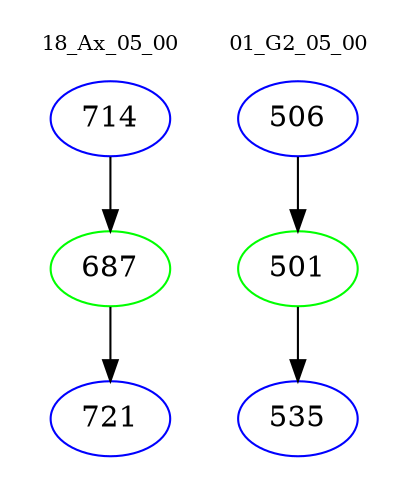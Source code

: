 digraph{
subgraph cluster_0 {
color = white
label = "18_Ax_05_00";
fontsize=10;
T0_714 [label="714", color="blue"]
T0_714 -> T0_687 [color="black"]
T0_687 [label="687", color="green"]
T0_687 -> T0_721 [color="black"]
T0_721 [label="721", color="blue"]
}
subgraph cluster_1 {
color = white
label = "01_G2_05_00";
fontsize=10;
T1_506 [label="506", color="blue"]
T1_506 -> T1_501 [color="black"]
T1_501 [label="501", color="green"]
T1_501 -> T1_535 [color="black"]
T1_535 [label="535", color="blue"]
}
}
